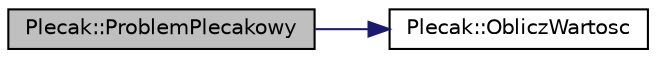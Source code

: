 digraph G
{
  edge [fontname="Helvetica",fontsize="10",labelfontname="Helvetica",labelfontsize="10"];
  node [fontname="Helvetica",fontsize="10",shape=record];
  rankdir="LR";
  Node1 [label="Plecak::ProblemPlecakowy",height=0.2,width=0.4,color="black", fillcolor="grey75", style="filled" fontcolor="black"];
  Node1 -> Node2 [color="midnightblue",fontsize="10",style="solid",fontname="Helvetica"];
  Node2 [label="Plecak::ObliczWartosc",height=0.2,width=0.4,color="black", fillcolor="white", style="filled",URL="$class_plecak.html#a692e7722f159e6a068b2c5c9fe728fab",tooltip="Funkcja obliczająca sumę wartości przedmiotów w danym polu."];
}
